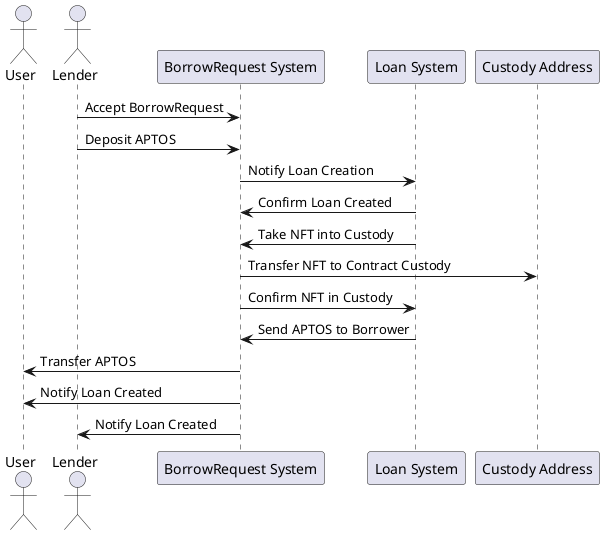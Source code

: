 @startuml
actor User
actor Lender
participant "BorrowRequest System" as BorrowRequest
participant "Loan System" as LoanSystem
participant "Custody Address" as Custody

Lender -> BorrowRequest: Accept BorrowRequest
Lender -> BorrowRequest: Deposit APTOS
BorrowRequest -> LoanSystem: Notify Loan Creation
LoanSystem -> BorrowRequest: Confirm Loan Created
LoanSystem -> BorrowRequest: Take NFT into Custody
BorrowRequest -> Custody: Transfer NFT to Contract Custody
BorrowRequest -> LoanSystem: Confirm NFT in Custody
LoanSystem -> BorrowRequest: Send APTOS to Borrower
BorrowRequest -> User: Transfer APTOS
BorrowRequest -> User: Notify Loan Created
BorrowRequest -> Lender: Notify Loan Created

@enduml
